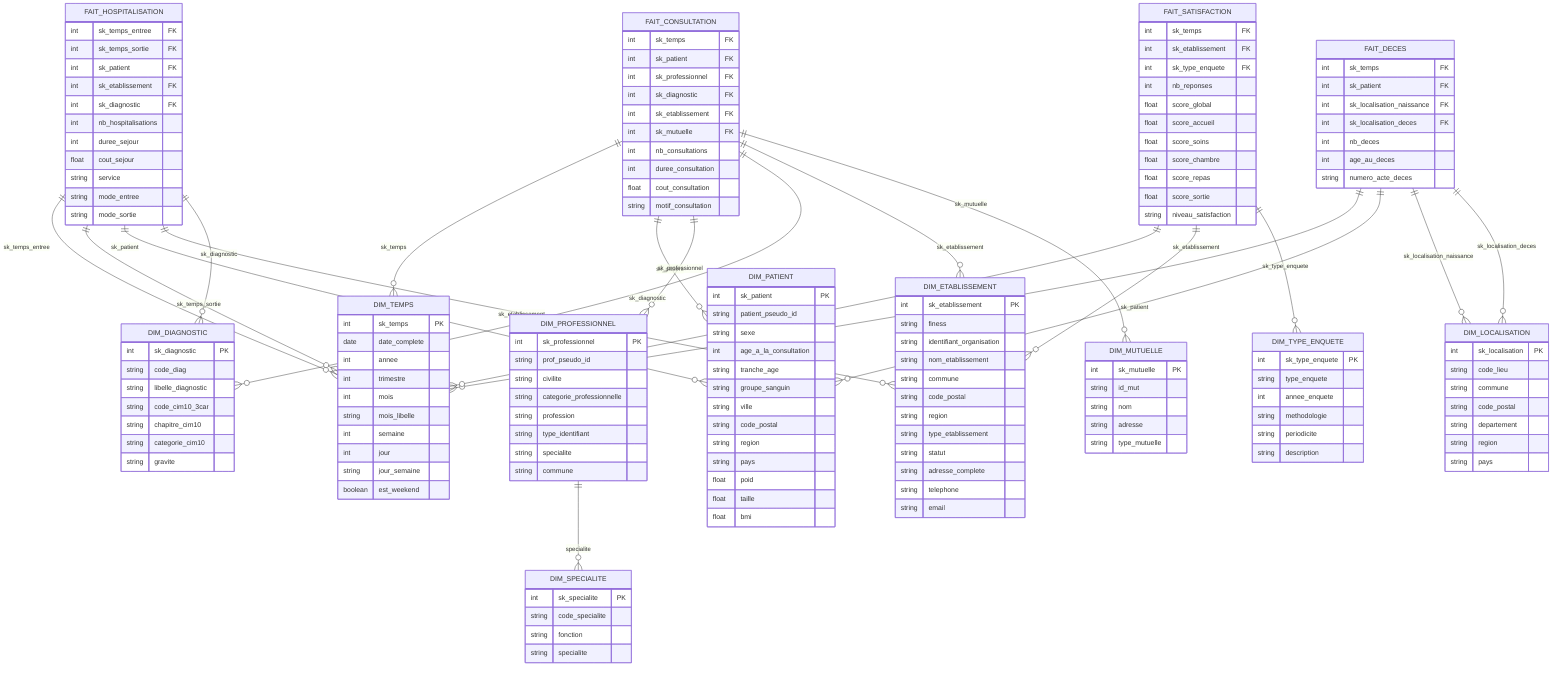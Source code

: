 erDiagram
    %% ===== DIMENSIONS COMMUNES =====
    DIM_TEMPS {
        int sk_temps PK
        date date_complete
        int annee
        int trimestre
        int mois
        string mois_libelle
        int semaine
        int jour
        string jour_semaine
        boolean est_weekend
    }

    DIM_PATIENT {
        int sk_patient PK
        string patient_pseudo_id
        string sexe
        int age_a_la_consultation
        string tranche_age
        string groupe_sanguin
        string ville
        string code_postal
        string region
        string pays
        float poid
        float taille
        float bmi
    }

    DIM_DIAGNOSTIC {
        int sk_diagnostic PK
        string code_diag
        string libelle_diagnostic
        string code_cim10_3car
        string chapitre_cim10
        string categorie_cim10
        string gravite
    }

    DIM_ETABLISSEMENT {
        int sk_etablissement PK
        string finess
        string identifiant_organisation
        string nom_etablissement
        string commune
        string code_postal
        string region
        string type_etablissement
        string statut
        string adresse_complete
        string telephone
        string email
    }

    %% ===== DIMENSIONS SPÉCIFIQUES =====
    DIM_PROFESSIONNEL {
        int sk_professionnel PK
        string prof_pseudo_id
        string civilite
        string categorie_professionnelle
        string profession
        string type_identifiant
        string specialite
        string commune
    }

    DIM_SPECIALITE {
        int sk_specialite PK
        string code_specialite
        string fonction
        string specialite
    }

    DIM_MUTUELLE {
        int sk_mutuelle PK
        string id_mut
        string nom
        string adresse
        string type_mutuelle
    }

    DIM_TYPE_ENQUETE {
        int sk_type_enquete PK
        string type_enquete
        int annee_enquete
        string methodologie
        string periodicite
        string description
    }

    DIM_LOCALISATION {
        int sk_localisation PK
        string code_lieu
        string commune
        string code_postal
        string departement
        string region
        string pays
    }

    %% ===== TABLES DE FAITS =====
    FAIT_CONSULTATION {
        int sk_temps FK
        int sk_patient FK
        int sk_professionnel FK
        int sk_diagnostic FK
        int sk_etablissement FK
        int sk_mutuelle FK
        int nb_consultations
        int duree_consultation
        float cout_consultation
        string motif_consultation
    }

    FAIT_HOSPITALISATION {
        int sk_temps_entree FK
        int sk_temps_sortie FK
        int sk_patient FK
        int sk_etablissement FK
        int sk_diagnostic FK
        int nb_hospitalisations
        int duree_sejour
        float cout_sejour
        string service
        string mode_entree
        string mode_sortie
    }

    FAIT_DECES {
        int sk_temps FK
        int sk_patient FK
        int sk_localisation_naissance FK
        int sk_localisation_deces FK
        int nb_deces
        int age_au_deces
        string numero_acte_deces
    }

    FAIT_SATISFACTION {
        int sk_temps FK
        int sk_etablissement FK
        int sk_type_enquete FK
        int nb_reponses
        float score_global
        float score_accueil
        float score_soins
        float score_chambre
        float score_repas
        float score_sortie
        string niveau_satisfaction
    }

    %% ===== RELATIONS FAIT_CONSULTATION =====
    FAIT_CONSULTATION ||--o{ DIM_TEMPS : "sk_temps"
    FAIT_CONSULTATION ||--o{ DIM_PATIENT : "sk_patient"
    FAIT_CONSULTATION ||--o{ DIM_PROFESSIONNEL : "sk_professionnel"
    FAIT_CONSULTATION ||--o{ DIM_DIAGNOSTIC : "sk_diagnostic"
    FAIT_CONSULTATION ||--o{ DIM_ETABLISSEMENT : "sk_etablissement"
    FAIT_CONSULTATION ||--o{ DIM_MUTUELLE : "sk_mutuelle"

    %% ===== RELATIONS FAIT_HOSPITALISATION =====
    FAIT_HOSPITALISATION ||--o{ DIM_TEMPS : "sk_temps_entree"
    FAIT_HOSPITALISATION ||--o{ DIM_TEMPS : "sk_temps_sortie"
    FAIT_HOSPITALISATION ||--o{ DIM_PATIENT : "sk_patient"
    FAIT_HOSPITALISATION ||--o{ DIM_ETABLISSEMENT : "sk_etablissement"
    FAIT_HOSPITALISATION ||--o{ DIM_DIAGNOSTIC : "sk_diagnostic"

    %% ===== RELATIONS FAIT_DECES =====
    FAIT_DECES ||--o{ DIM_TEMPS : "sk_temps"
    FAIT_DECES ||--o{ DIM_PATIENT : "sk_patient"
    FAIT_DECES ||--o{ DIM_LOCALISATION : "sk_localisation_naissance"
    FAIT_DECES ||--o{ DIM_LOCALISATION : "sk_localisation_deces"

    %% ===== RELATIONS FAIT_SATISFACTION =====
    FAIT_SATISFACTION ||--o{ DIM_TEMPS : "sk_temps"
    FAIT_SATISFACTION ||--o{ DIM_ETABLISSEMENT : "sk_etablissement"
    FAIT_SATISFACTION ||--o{ DIM_TYPE_ENQUETE : "sk_type_enquete"

    %% ===== RELATIONS INTER-DIMENSIONS =====
    DIM_PROFESSIONNEL ||--o{ DIM_SPECIALITE : "specialite"